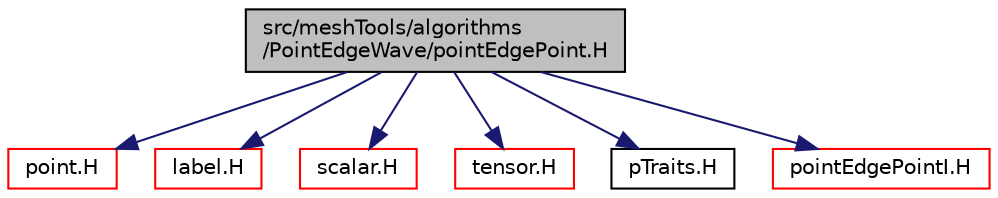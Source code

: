 digraph "src/meshTools/algorithms/PointEdgeWave/pointEdgePoint.H"
{
  bgcolor="transparent";
  edge [fontname="Helvetica",fontsize="10",labelfontname="Helvetica",labelfontsize="10"];
  node [fontname="Helvetica",fontsize="10",shape=record];
  Node1 [label="src/meshTools/algorithms\l/PointEdgeWave/pointEdgePoint.H",height=0.2,width=0.4,color="black", fillcolor="grey75", style="filled", fontcolor="black"];
  Node1 -> Node2 [color="midnightblue",fontsize="10",style="solid",fontname="Helvetica"];
  Node2 [label="point.H",height=0.2,width=0.4,color="red",URL="$a08894.html"];
  Node1 -> Node3 [color="midnightblue",fontsize="10",style="solid",fontname="Helvetica"];
  Node3 [label="label.H",height=0.2,width=0.4,color="red",URL="$a08998.html"];
  Node1 -> Node4 [color="midnightblue",fontsize="10",style="solid",fontname="Helvetica"];
  Node4 [label="scalar.H",height=0.2,width=0.4,color="red",URL="$a09063.html"];
  Node1 -> Node5 [color="midnightblue",fontsize="10",style="solid",fontname="Helvetica"];
  Node5 [label="tensor.H",height=0.2,width=0.4,color="red",URL="$a09155.html"];
  Node1 -> Node6 [color="midnightblue",fontsize="10",style="solid",fontname="Helvetica"];
  Node6 [label="pTraits.H",height=0.2,width=0.4,color="black",URL="$a09027.html"];
  Node1 -> Node7 [color="midnightblue",fontsize="10",style="solid",fontname="Helvetica"];
  Node7 [label="pointEdgePointI.H",height=0.2,width=0.4,color="red",URL="$a07270.html"];
}
